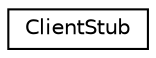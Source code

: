 digraph "Graphical Class Hierarchy"
{
  edge [fontname="Helvetica",fontsize="10",labelfontname="Helvetica",labelfontsize="10"];
  node [fontname="Helvetica",fontsize="10",shape=record];
  rankdir="LR";
  Node0 [label="ClientStub",height=0.2,width=0.4,color="black", fillcolor="white", style="filled",URL="$classClientStub.html"];
}
